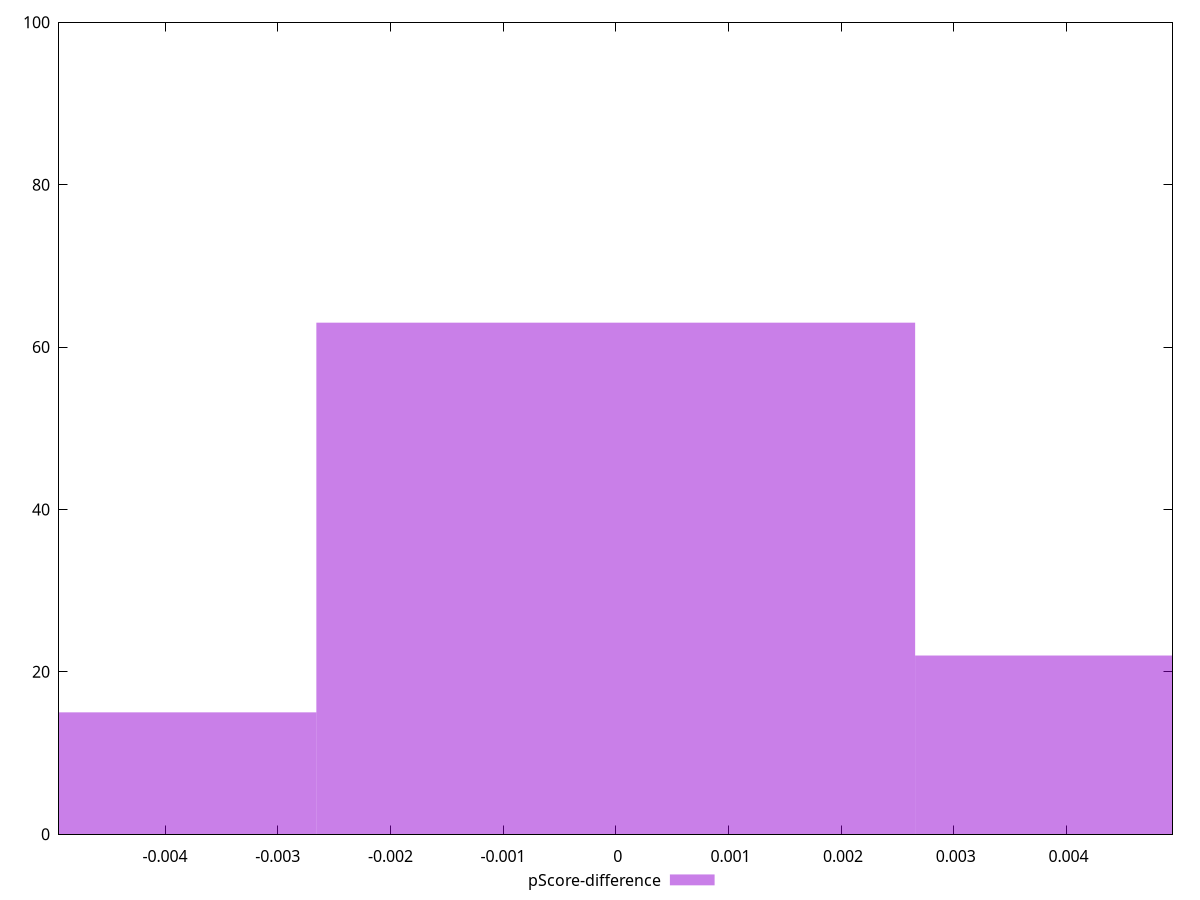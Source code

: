 reset

$pScoreDifference <<EOF
0 63
-0.005314277927829682 15
0.005314277927829682 22
EOF

set key outside below
set boxwidth 0.005314277927829682
set xrange [-0.004941176470588227:0.004941176470588282]
set yrange [0:100]
set trange [0:100]
set style fill transparent solid 0.5 noborder
set terminal svg size 640, 490 enhanced background rgb 'white'
set output "reprap/uses-rel-preload/samples/pages/pScore-difference/histogram.svg"

plot $pScoreDifference title "pScore-difference" with boxes

reset
